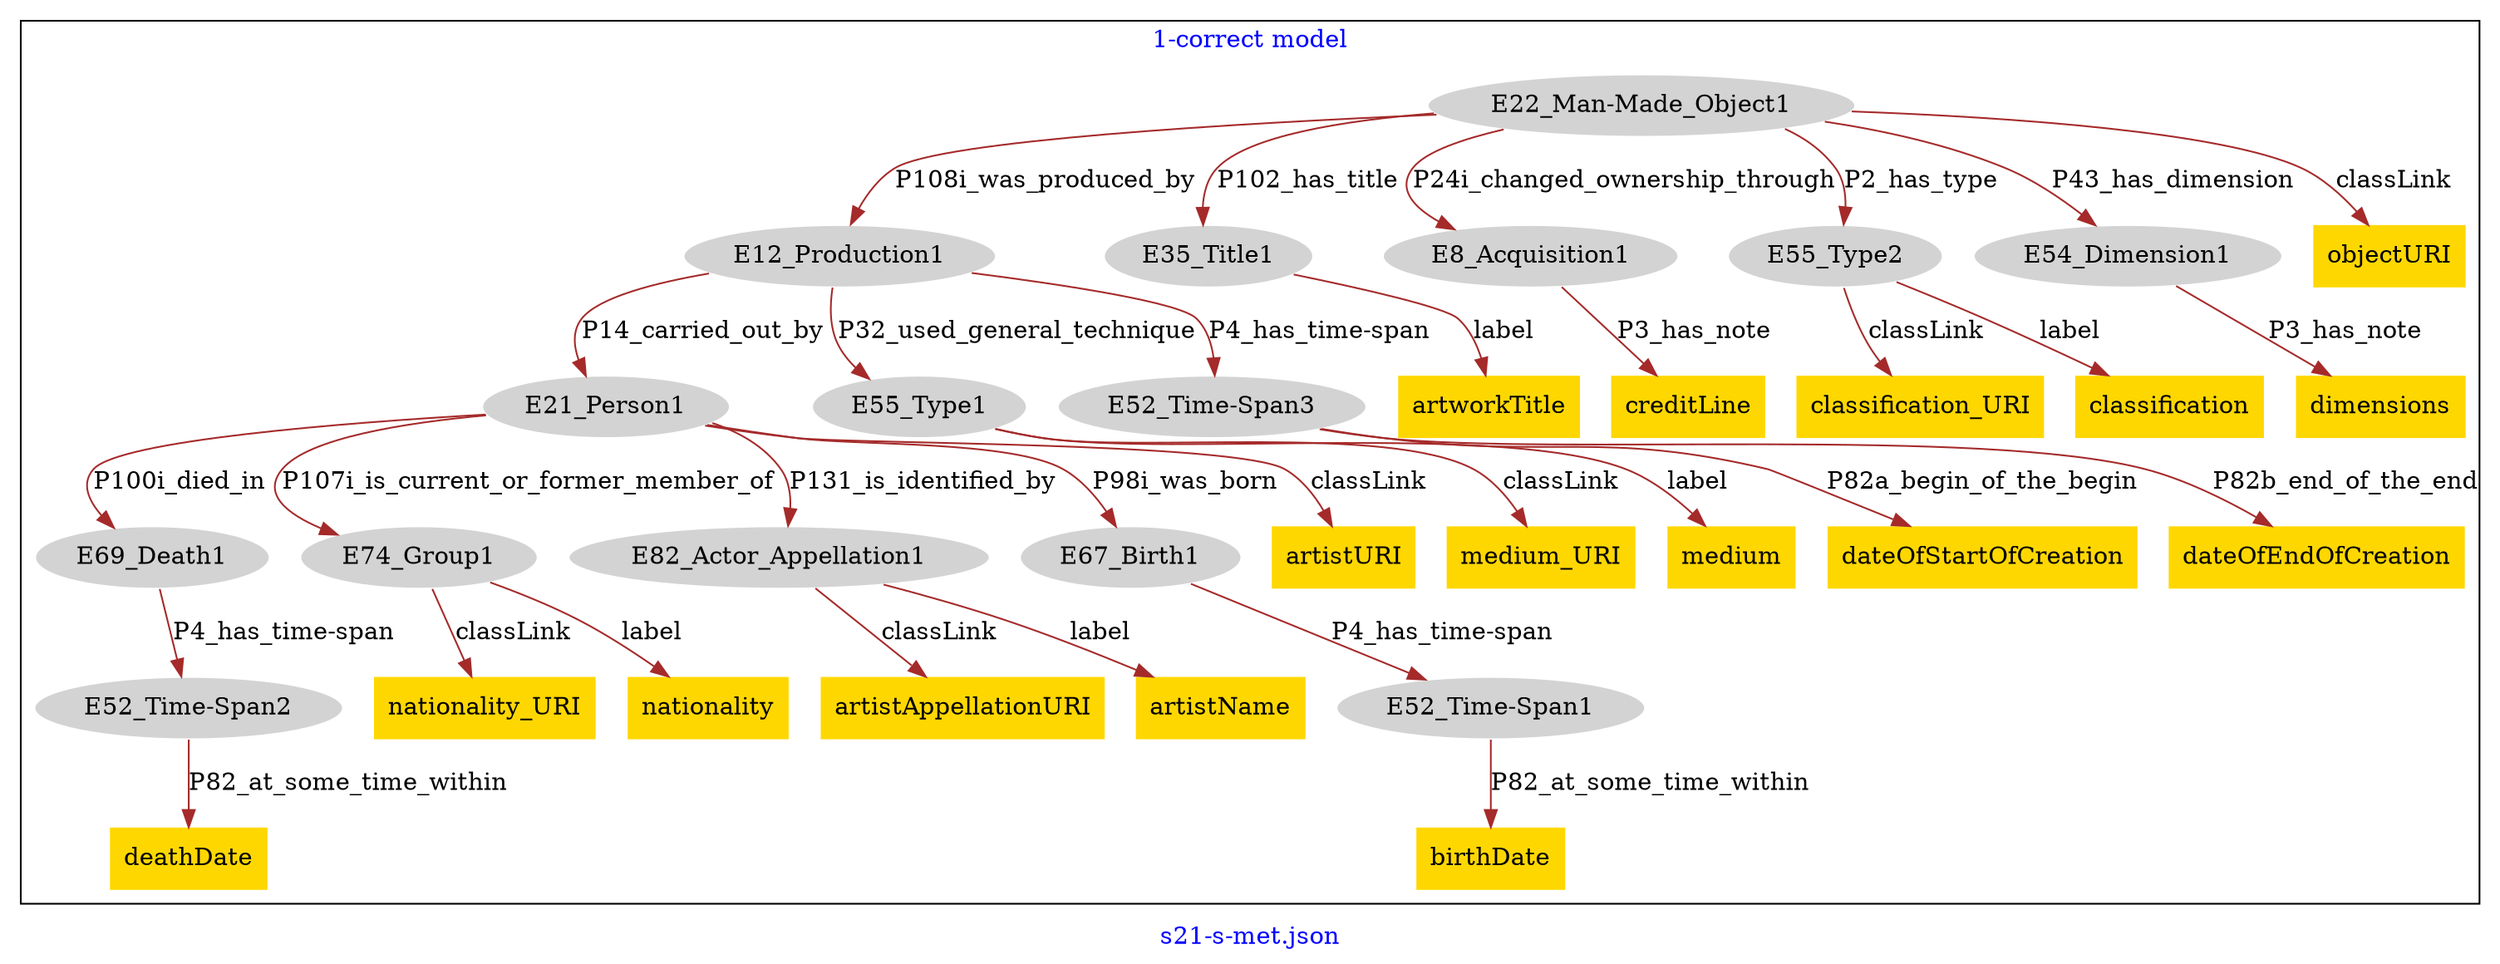 digraph n0 {
fontcolor="blue"
remincross="true"
label="s21-s-met.json"
subgraph cluster_0 {
label="1-correct model"
n2[style="filled",color="white",fillcolor="lightgray",label="E12_Production1"];
n3[style="filled",color="white",fillcolor="lightgray",label="E21_Person1"];
n4[style="filled",color="white",fillcolor="lightgray",label="E55_Type1"];
n5[style="filled",color="white",fillcolor="lightgray",label="E52_Time-Span3"];
n6[style="filled",color="white",fillcolor="lightgray",label="E69_Death1"];
n7[style="filled",color="white",fillcolor="lightgray",label="E74_Group1"];
n8[style="filled",color="white",fillcolor="lightgray",label="E82_Actor_Appellation1"];
n9[style="filled",color="white",fillcolor="lightgray",label="E67_Birth1"];
n10[shape="plaintext",style="filled",fillcolor="gold",label="artistURI"];
n11[style="filled",color="white",fillcolor="lightgray",label="E22_Man-Made_Object1"];
n12[style="filled",color="white",fillcolor="lightgray",label="E35_Title1"];
n13[style="filled",color="white",fillcolor="lightgray",label="E8_Acquisition1"];
n14[style="filled",color="white",fillcolor="lightgray",label="E55_Type2"];
n15[style="filled",color="white",fillcolor="lightgray",label="E54_Dimension1"];
n16[shape="plaintext",style="filled",fillcolor="gold",label="objectURI"];
n17[shape="plaintext",style="filled",fillcolor="gold",label="artworkTitle"];
n18[style="filled",color="white",fillcolor="lightgray",label="E52_Time-Span1"];
n19[shape="plaintext",style="filled",fillcolor="gold",label="birthDate"];
n20[style="filled",color="white",fillcolor="lightgray",label="E52_Time-Span2"];
n21[shape="plaintext",style="filled",fillcolor="gold",label="deathDate"];
n22[shape="plaintext",style="filled",fillcolor="gold",label="dateOfStartOfCreation"];
n23[shape="plaintext",style="filled",fillcolor="gold",label="dateOfEndOfCreation"];
n24[shape="plaintext",style="filled",fillcolor="gold",label="dimensions"];
n25[shape="plaintext",style="filled",fillcolor="gold",label="medium_URI"];
n26[shape="plaintext",style="filled",fillcolor="gold",label="medium"];
n27[shape="plaintext",style="filled",fillcolor="gold",label="classification_URI"];
n28[shape="plaintext",style="filled",fillcolor="gold",label="classification"];
n29[shape="plaintext",style="filled",fillcolor="gold",label="nationality_URI"];
n30[shape="plaintext",style="filled",fillcolor="gold",label="nationality"];
n31[shape="plaintext",style="filled",fillcolor="gold",label="artistAppellationURI"];
n32[shape="plaintext",style="filled",fillcolor="gold",label="artistName"];
n33[shape="plaintext",style="filled",fillcolor="gold",label="creditLine"];
}
subgraph cluster_1 {
label="candidate 0\nlink coherence:1.0\nconfidence:0.0\ncost:0.0\n-precision:0.0-recall:0.0"
}
n2 -> n3[color="brown",fontcolor="black",label="P14_carried_out_by"]
n2 -> n4[color="brown",fontcolor="black",label="P32_used_general_technique"]
n2 -> n5[color="brown",fontcolor="black",label="P4_has_time-span"]
n3 -> n6[color="brown",fontcolor="black",label="P100i_died_in"]
n3 -> n7[color="brown",fontcolor="black",label="P107i_is_current_or_former_member_of"]
n3 -> n8[color="brown",fontcolor="black",label="P131_is_identified_by"]
n3 -> n9[color="brown",fontcolor="black",label="P98i_was_born"]
n3 -> n10[color="brown",fontcolor="black",label="classLink"]
n11 -> n12[color="brown",fontcolor="black",label="P102_has_title"]
n11 -> n2[color="brown",fontcolor="black",label="P108i_was_produced_by"]
n11 -> n13[color="brown",fontcolor="black",label="P24i_changed_ownership_through"]
n11 -> n14[color="brown",fontcolor="black",label="P2_has_type"]
n11 -> n15[color="brown",fontcolor="black",label="P43_has_dimension"]
n11 -> n16[color="brown",fontcolor="black",label="classLink"]
n12 -> n17[color="brown",fontcolor="black",label="label"]
n18 -> n19[color="brown",fontcolor="black",label="P82_at_some_time_within"]
n20 -> n21[color="brown",fontcolor="black",label="P82_at_some_time_within"]
n5 -> n22[color="brown",fontcolor="black",label="P82a_begin_of_the_begin"]
n5 -> n23[color="brown",fontcolor="black",label="P82b_end_of_the_end"]
n15 -> n24[color="brown",fontcolor="black",label="P3_has_note"]
n4 -> n25[color="brown",fontcolor="black",label="classLink"]
n4 -> n26[color="brown",fontcolor="black",label="label"]
n14 -> n27[color="brown",fontcolor="black",label="classLink"]
n14 -> n28[color="brown",fontcolor="black",label="label"]
n9 -> n18[color="brown",fontcolor="black",label="P4_has_time-span"]
n6 -> n20[color="brown",fontcolor="black",label="P4_has_time-span"]
n7 -> n29[color="brown",fontcolor="black",label="classLink"]
n7 -> n30[color="brown",fontcolor="black",label="label"]
n8 -> n31[color="brown",fontcolor="black",label="classLink"]
n8 -> n32[color="brown",fontcolor="black",label="label"]
n13 -> n33[color="brown",fontcolor="black",label="P3_has_note"]
}
